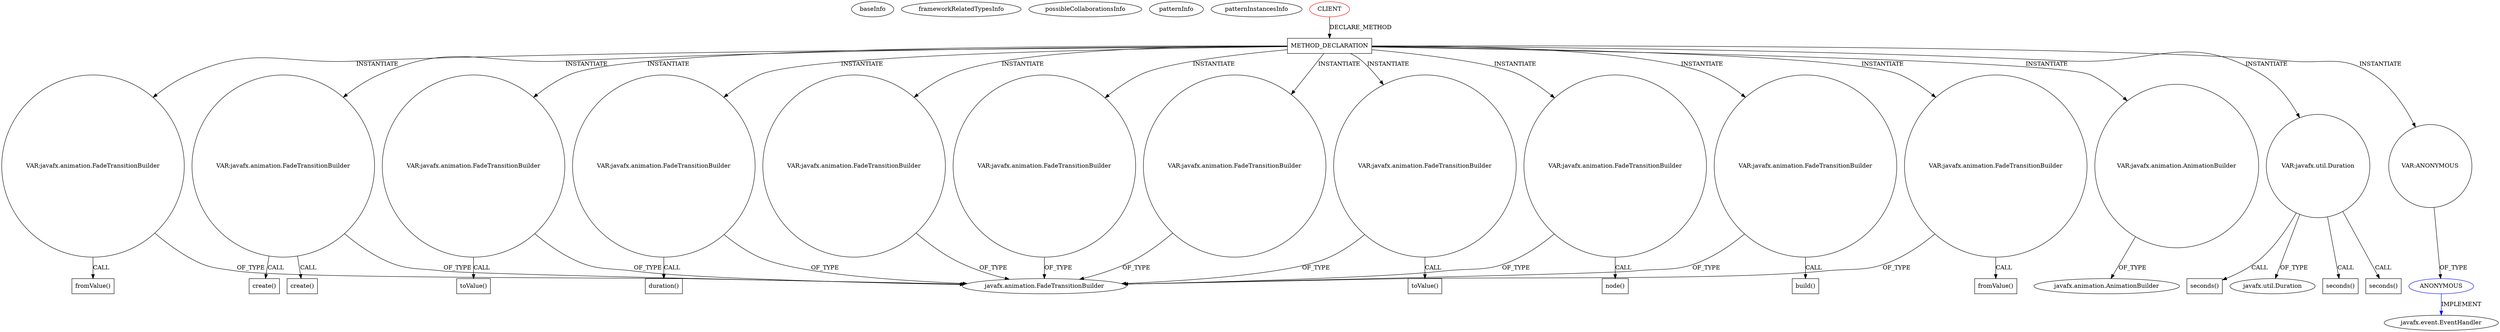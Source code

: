 digraph {
baseInfo[graphId=4379,category="pattern",isAnonymous=false,possibleRelation=false]
frameworkRelatedTypesInfo[]
possibleCollaborationsInfo[]
patternInfo[frequency=2.0,patternRootClient=0]
patternInstancesInfo[0="7thwheel-medaka-chan~/7thwheel-medaka-chan/medaka-chan-master/src/seventhwheel/pos/controller/MainController.java~MainController~25",1="Maxxa-MT-common~/Maxxa-MT-common/MT-common-master/src/cz/commons/example/graphics/branchNode/BranchElementExample.java~BranchElementExample~916"]
72[label="javafx.animation.FadeTransitionBuilder",vertexType="FRAMEWORK_CLASS_TYPE",isFrameworkType=false]
211[label="VAR:javafx.animation.FadeTransitionBuilder",vertexType="VARIABLE_EXPRESION",isFrameworkType=false,shape=circle]
212[label="fromValue()",vertexType="INSIDE_CALL",isFrameworkType=false,shape=box]
4[label="METHOD_DECLARATION",vertexType="CLIENT_METHOD_DECLARATION",isFrameworkType=false,shape=box]
0[label="CLIENT",vertexType="ROOT_CLIENT_CLASS_DECLARATION",isFrameworkType=false,color=red]
249[label="VAR:javafx.animation.AnimationBuilder",vertexType="VARIABLE_EXPRESION",isFrameworkType=false,shape=circle]
63[label="javafx.animation.AnimationBuilder",vertexType="FRAMEWORK_CLASS_TYPE",isFrameworkType=false]
91[label="VAR:javafx.util.Duration",vertexType="VARIABLE_EXPRESION",isFrameworkType=false,shape=circle]
223[label="seconds()",vertexType="INSIDE_CALL",isFrameworkType=false,shape=box]
267[label="seconds()",vertexType="INSIDE_CALL",isFrameworkType=false,shape=box]
245[label="seconds()",vertexType="INSIDE_CALL",isFrameworkType=false,shape=box]
88[label="VAR:javafx.animation.FadeTransitionBuilder",vertexType="VARIABLE_EXPRESION",isFrameworkType=false,shape=circle]
149[label="create()",vertexType="INSIDE_CALL",isFrameworkType=false,shape=box]
265[label="create()",vertexType="INSIDE_CALL",isFrameworkType=false,shape=box]
76[label="VAR:javafx.animation.FadeTransitionBuilder",vertexType="VARIABLE_EXPRESION",isFrameworkType=false,shape=circle]
77[label="toValue()",vertexType="INSIDE_CALL",isFrameworkType=false,shape=box]
274[label="VAR:javafx.animation.FadeTransitionBuilder",vertexType="VARIABLE_EXPRESION",isFrameworkType=false,shape=circle]
275[label="toValue()",vertexType="INSIDE_CALL",isFrameworkType=false,shape=box]
258[label="VAR:javafx.animation.FadeTransitionBuilder",vertexType="VARIABLE_EXPRESION",isFrameworkType=false,shape=circle]
261[label="VAR:javafx.animation.FadeTransitionBuilder",vertexType="VARIABLE_EXPRESION",isFrameworkType=false,shape=circle]
139[label="VAR:javafx.animation.FadeTransitionBuilder",vertexType="VARIABLE_EXPRESION",isFrameworkType=false,shape=circle]
246[label="VAR:javafx.animation.FadeTransitionBuilder",vertexType="VARIABLE_EXPRESION",isFrameworkType=false,shape=circle]
277[label="VAR:javafx.animation.FadeTransitionBuilder",vertexType="VARIABLE_EXPRESION",isFrameworkType=false,shape=circle]
208[label="VAR:javafx.animation.FadeTransitionBuilder",vertexType="VARIABLE_EXPRESION",isFrameworkType=false,shape=circle]
252[label="VAR:javafx.animation.FadeTransitionBuilder",vertexType="VARIABLE_EXPRESION",isFrameworkType=false,shape=circle]
93[label="javafx.util.Duration",vertexType="FRAMEWORK_CLASS_TYPE",isFrameworkType=false]
124[label="VAR:ANONYMOUS",vertexType="VARIABLE_EXPRESION",isFrameworkType=false,shape=circle]
125[label="ANONYMOUS",vertexType="REFERENCE_ANONYMOUS_DECLARATION",isFrameworkType=false,color=blue]
126[label="javafx.event.EventHandler",vertexType="FRAMEWORK_INTERFACE_TYPE",isFrameworkType=false]
259[label="duration()",vertexType="INSIDE_CALL",isFrameworkType=false,shape=box]
278[label="fromValue()",vertexType="INSIDE_CALL",isFrameworkType=false,shape=box]
247[label="build()",vertexType="INSIDE_CALL",isFrameworkType=false,shape=box]
262[label="node()",vertexType="INSIDE_CALL",isFrameworkType=false,shape=box]
274->72[label="OF_TYPE"]
4->208[label="INSTANTIATE"]
252->72[label="OF_TYPE"]
274->275[label="CALL"]
208->72[label="OF_TYPE"]
277->72[label="OF_TYPE"]
0->4[label="DECLARE_METHOD"]
125->126[label="IMPLEMENT",color=blue]
4->91[label="INSTANTIATE"]
4->258[label="INSTANTIATE"]
4->274[label="INSTANTIATE"]
261->262[label="CALL"]
4->76[label="INSTANTIATE"]
4->139[label="INSTANTIATE"]
88->72[label="OF_TYPE"]
4->249[label="INSTANTIATE"]
4->88[label="INSTANTIATE"]
91->245[label="CALL"]
211->212[label="CALL"]
277->278[label="CALL"]
4->261[label="INSTANTIATE"]
91->267[label="CALL"]
246->247[label="CALL"]
4->252[label="INSTANTIATE"]
139->72[label="OF_TYPE"]
4->277[label="INSTANTIATE"]
88->149[label="CALL"]
261->72[label="OF_TYPE"]
258->72[label="OF_TYPE"]
91->93[label="OF_TYPE"]
4->246[label="INSTANTIATE"]
211->72[label="OF_TYPE"]
76->72[label="OF_TYPE"]
258->259[label="CALL"]
88->265[label="CALL"]
124->125[label="OF_TYPE"]
246->72[label="OF_TYPE"]
4->211[label="INSTANTIATE"]
76->77[label="CALL"]
91->223[label="CALL"]
4->124[label="INSTANTIATE"]
249->63[label="OF_TYPE"]
}
